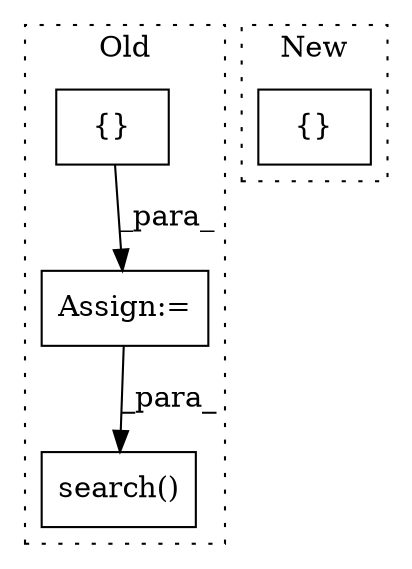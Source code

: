 digraph G {
subgraph cluster0 {
1 [label="search()" a="75" s="2392,2418" l="12,1" shape="box"];
3 [label="{}" a="95" s="2153,2225" l="1,1" shape="box"];
4 [label="Assign:=" a="68" s="2150" l="3" shape="box"];
label = "Old";
style="dotted";
}
subgraph cluster1 {
2 [label="{}" a="95" s="1315,1377" l="1,1" shape="box"];
label = "New";
style="dotted";
}
3 -> 4 [label="_para_"];
4 -> 1 [label="_para_"];
}